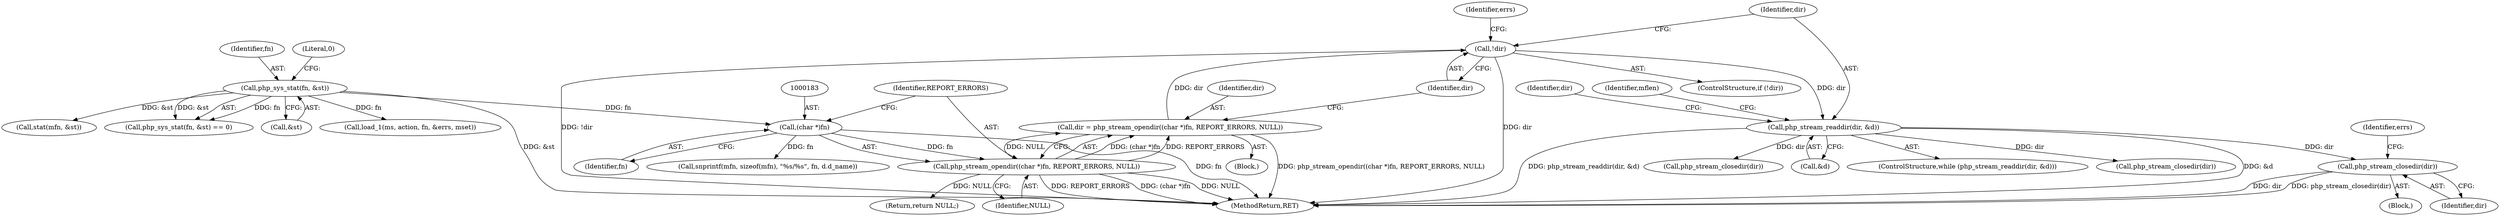 digraph "0_php_a72cd07f2983dc43a6bb35209dc4687852e53c09@API" {
"1000273" [label="(Call,php_stream_closedir(dir))"];
"1000195" [label="(Call,php_stream_readdir(dir, &d))"];
"1000188" [label="(Call,!dir)"];
"1000179" [label="(Call,dir = php_stream_opendir((char *)fn, REPORT_ERRORS, NULL))"];
"1000181" [label="(Call,php_stream_opendir((char *)fn, REPORT_ERRORS, NULL))"];
"1000182" [label="(Call,(char *)fn)"];
"1000167" [label="(Call,php_sys_stat(fn, &st))"];
"1000204" [label="(Call,snprintf(mfn, sizeof(mfn), \"%s/%s\", fn, d.d_name))"];
"1000167" [label="(Call,php_sys_stat(fn, &st))"];
"1000186" [label="(Identifier,NULL)"];
"1000234" [label="(Call,stat(mfn, &st))"];
"1000188" [label="(Call,!dir)"];
"1000196" [label="(Identifier,dir)"];
"1000267" [label="(Block,)"];
"1000273" [label="(Call,php_stream_closedir(dir))"];
"1000513" [label="(MethodReturn,RET)"];
"1000189" [label="(Identifier,dir)"];
"1000299" [label="(Identifier,dir)"];
"1000187" [label="(ControlStructure,if (!dir))"];
"1000182" [label="(Call,(char *)fn)"];
"1000276" [label="(Identifier,errs)"];
"1000185" [label="(Identifier,REPORT_ERRORS)"];
"1000274" [label="(Identifier,dir)"];
"1000228" [label="(Call,php_stream_closedir(dir))"];
"1000168" [label="(Identifier,fn)"];
"1000166" [label="(Call,php_sys_stat(fn, &st) == 0)"];
"1000203" [label="(Identifier,mflen)"];
"1000192" [label="(Identifier,errs)"];
"1000179" [label="(Call,dir = php_stream_opendir((char *)fn, REPORT_ERRORS, NULL))"];
"1000181" [label="(Call,php_stream_opendir((char *)fn, REPORT_ERRORS, NULL))"];
"1000509" [label="(Return,return NULL;)"];
"1000298" [label="(Call,php_stream_closedir(dir))"];
"1000197" [label="(Call,&d)"];
"1000184" [label="(Identifier,fn)"];
"1000180" [label="(Identifier,dir)"];
"1000195" [label="(Call,php_stream_readdir(dir, &d))"];
"1000169" [label="(Call,&st)"];
"1000176" [label="(Block,)"];
"1000333" [label="(Call,load_1(ms, action, fn, &errs, mset))"];
"1000171" [label="(Literal,0)"];
"1000194" [label="(ControlStructure,while (php_stream_readdir(dir, &d)))"];
"1000273" -> "1000267"  [label="AST: "];
"1000273" -> "1000274"  [label="CFG: "];
"1000274" -> "1000273"  [label="AST: "];
"1000276" -> "1000273"  [label="CFG: "];
"1000273" -> "1000513"  [label="DDG: dir"];
"1000273" -> "1000513"  [label="DDG: php_stream_closedir(dir)"];
"1000195" -> "1000273"  [label="DDG: dir"];
"1000195" -> "1000194"  [label="AST: "];
"1000195" -> "1000197"  [label="CFG: "];
"1000196" -> "1000195"  [label="AST: "];
"1000197" -> "1000195"  [label="AST: "];
"1000203" -> "1000195"  [label="CFG: "];
"1000299" -> "1000195"  [label="CFG: "];
"1000195" -> "1000513"  [label="DDG: php_stream_readdir(dir, &d)"];
"1000195" -> "1000513"  [label="DDG: &d"];
"1000188" -> "1000195"  [label="DDG: dir"];
"1000195" -> "1000228"  [label="DDG: dir"];
"1000195" -> "1000298"  [label="DDG: dir"];
"1000188" -> "1000187"  [label="AST: "];
"1000188" -> "1000189"  [label="CFG: "];
"1000189" -> "1000188"  [label="AST: "];
"1000192" -> "1000188"  [label="CFG: "];
"1000196" -> "1000188"  [label="CFG: "];
"1000188" -> "1000513"  [label="DDG: !dir"];
"1000188" -> "1000513"  [label="DDG: dir"];
"1000179" -> "1000188"  [label="DDG: dir"];
"1000179" -> "1000176"  [label="AST: "];
"1000179" -> "1000181"  [label="CFG: "];
"1000180" -> "1000179"  [label="AST: "];
"1000181" -> "1000179"  [label="AST: "];
"1000189" -> "1000179"  [label="CFG: "];
"1000179" -> "1000513"  [label="DDG: php_stream_opendir((char *)fn, REPORT_ERRORS, NULL)"];
"1000181" -> "1000179"  [label="DDG: (char *)fn"];
"1000181" -> "1000179"  [label="DDG: REPORT_ERRORS"];
"1000181" -> "1000179"  [label="DDG: NULL"];
"1000181" -> "1000186"  [label="CFG: "];
"1000182" -> "1000181"  [label="AST: "];
"1000185" -> "1000181"  [label="AST: "];
"1000186" -> "1000181"  [label="AST: "];
"1000181" -> "1000513"  [label="DDG: REPORT_ERRORS"];
"1000181" -> "1000513"  [label="DDG: (char *)fn"];
"1000181" -> "1000513"  [label="DDG: NULL"];
"1000182" -> "1000181"  [label="DDG: fn"];
"1000181" -> "1000509"  [label="DDG: NULL"];
"1000182" -> "1000184"  [label="CFG: "];
"1000183" -> "1000182"  [label="AST: "];
"1000184" -> "1000182"  [label="AST: "];
"1000185" -> "1000182"  [label="CFG: "];
"1000182" -> "1000513"  [label="DDG: fn"];
"1000167" -> "1000182"  [label="DDG: fn"];
"1000182" -> "1000204"  [label="DDG: fn"];
"1000167" -> "1000166"  [label="AST: "];
"1000167" -> "1000169"  [label="CFG: "];
"1000168" -> "1000167"  [label="AST: "];
"1000169" -> "1000167"  [label="AST: "];
"1000171" -> "1000167"  [label="CFG: "];
"1000167" -> "1000513"  [label="DDG: &st"];
"1000167" -> "1000166"  [label="DDG: fn"];
"1000167" -> "1000166"  [label="DDG: &st"];
"1000167" -> "1000234"  [label="DDG: &st"];
"1000167" -> "1000333"  [label="DDG: fn"];
}
